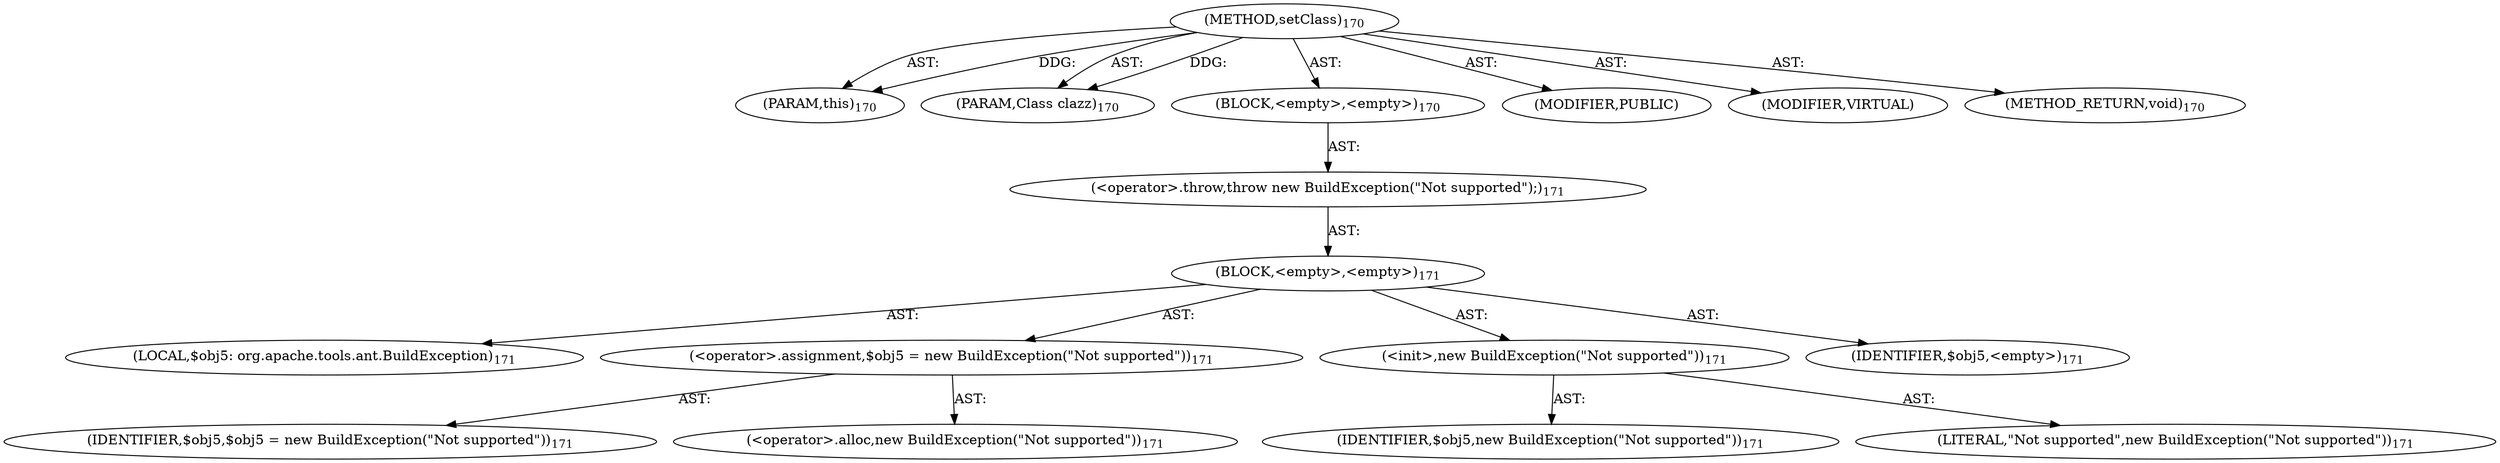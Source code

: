 digraph "setClass" {  
"111669149700" [label = <(METHOD,setClass)<SUB>170</SUB>> ]
"115964117003" [label = <(PARAM,this)<SUB>170</SUB>> ]
"115964117004" [label = <(PARAM,Class clazz)<SUB>170</SUB>> ]
"25769803791" [label = <(BLOCK,&lt;empty&gt;,&lt;empty&gt;)<SUB>170</SUB>> ]
"30064771141" [label = <(&lt;operator&gt;.throw,throw new BuildException(&quot;Not supported&quot;);)<SUB>171</SUB>> ]
"25769803792" [label = <(BLOCK,&lt;empty&gt;,&lt;empty&gt;)<SUB>171</SUB>> ]
"94489280522" [label = <(LOCAL,$obj5: org.apache.tools.ant.BuildException)<SUB>171</SUB>> ]
"30064771142" [label = <(&lt;operator&gt;.assignment,$obj5 = new BuildException(&quot;Not supported&quot;))<SUB>171</SUB>> ]
"68719476797" [label = <(IDENTIFIER,$obj5,$obj5 = new BuildException(&quot;Not supported&quot;))<SUB>171</SUB>> ]
"30064771143" [label = <(&lt;operator&gt;.alloc,new BuildException(&quot;Not supported&quot;))<SUB>171</SUB>> ]
"30064771144" [label = <(&lt;init&gt;,new BuildException(&quot;Not supported&quot;))<SUB>171</SUB>> ]
"68719476798" [label = <(IDENTIFIER,$obj5,new BuildException(&quot;Not supported&quot;))<SUB>171</SUB>> ]
"90194313225" [label = <(LITERAL,&quot;Not supported&quot;,new BuildException(&quot;Not supported&quot;))<SUB>171</SUB>> ]
"68719476799" [label = <(IDENTIFIER,$obj5,&lt;empty&gt;)<SUB>171</SUB>> ]
"133143986188" [label = <(MODIFIER,PUBLIC)> ]
"133143986189" [label = <(MODIFIER,VIRTUAL)> ]
"128849018884" [label = <(METHOD_RETURN,void)<SUB>170</SUB>> ]
  "111669149700" -> "115964117003"  [ label = "AST: "] 
  "111669149700" -> "115964117004"  [ label = "AST: "] 
  "111669149700" -> "25769803791"  [ label = "AST: "] 
  "111669149700" -> "133143986188"  [ label = "AST: "] 
  "111669149700" -> "133143986189"  [ label = "AST: "] 
  "111669149700" -> "128849018884"  [ label = "AST: "] 
  "25769803791" -> "30064771141"  [ label = "AST: "] 
  "30064771141" -> "25769803792"  [ label = "AST: "] 
  "25769803792" -> "94489280522"  [ label = "AST: "] 
  "25769803792" -> "30064771142"  [ label = "AST: "] 
  "25769803792" -> "30064771144"  [ label = "AST: "] 
  "25769803792" -> "68719476799"  [ label = "AST: "] 
  "30064771142" -> "68719476797"  [ label = "AST: "] 
  "30064771142" -> "30064771143"  [ label = "AST: "] 
  "30064771144" -> "68719476798"  [ label = "AST: "] 
  "30064771144" -> "90194313225"  [ label = "AST: "] 
  "111669149700" -> "115964117003"  [ label = "DDG: "] 
  "111669149700" -> "115964117004"  [ label = "DDG: "] 
}
